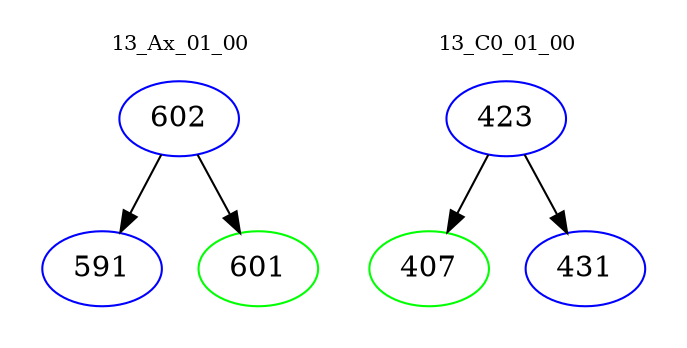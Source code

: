 digraph{
subgraph cluster_0 {
color = white
label = "13_Ax_01_00";
fontsize=10;
T0_602 [label="602", color="blue"]
T0_602 -> T0_591 [color="black"]
T0_591 [label="591", color="blue"]
T0_602 -> T0_601 [color="black"]
T0_601 [label="601", color="green"]
}
subgraph cluster_1 {
color = white
label = "13_C0_01_00";
fontsize=10;
T1_423 [label="423", color="blue"]
T1_423 -> T1_407 [color="black"]
T1_407 [label="407", color="green"]
T1_423 -> T1_431 [color="black"]
T1_431 [label="431", color="blue"]
}
}
